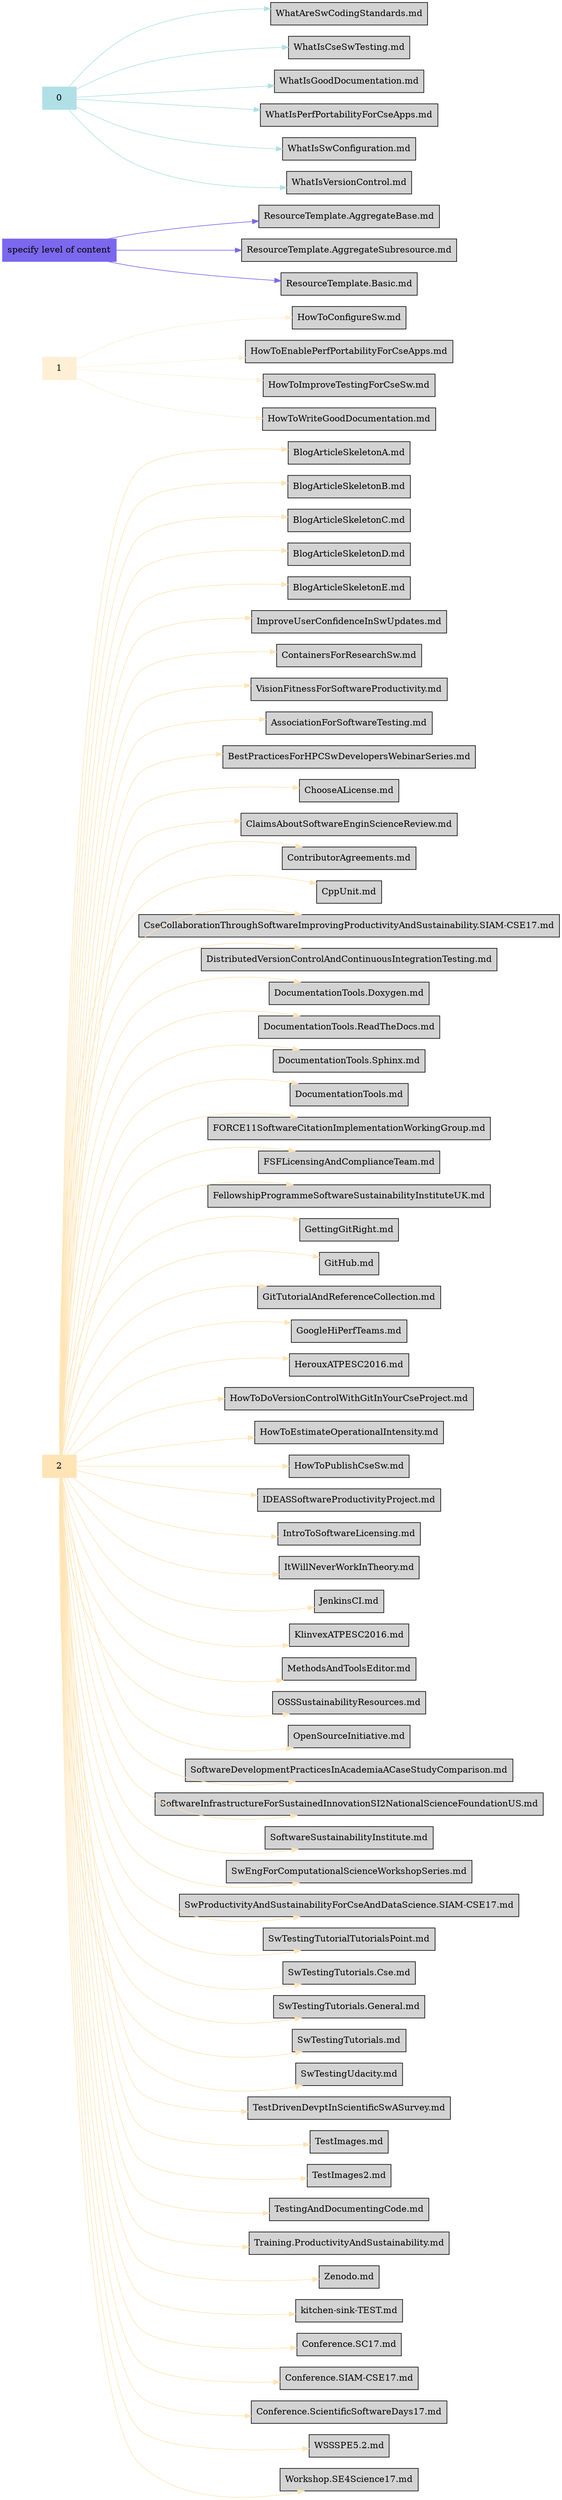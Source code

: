 digraph bettersoftware {
            rankdir = LR;
            ratio = fill;
            node [style=filled];
            node [shape = box];
"2" [color="moccasin"];
"2" ->  "BlogArticleSkeletonA.md" [color="moccasin"];
"2" ->  "BlogArticleSkeletonB.md" [color="moccasin"];
"2" ->  "BlogArticleSkeletonC.md" [color="moccasin"];
"2" ->  "BlogArticleSkeletonD.md" [color="moccasin"];
"2" ->  "BlogArticleSkeletonE.md" [color="moccasin"];
"2" ->  "ImproveUserConfidenceInSwUpdates.md" [color="moccasin"];
"2" ->  "ContainersForResearchSw.md" [color="moccasin"];
"2" ->  "VisionFitnessForSoftwareProductivity.md" [color="moccasin"];
"2" ->  "AssociationForSoftwareTesting.md" [color="moccasin"];
"2" ->  "BestPracticesForHPCSwDevelopersWebinarSeries.md" [color="moccasin"];
"2" ->  "ChooseALicense.md" [color="moccasin"];
"2" ->  "ClaimsAboutSoftwareEnginScienceReview.md" [color="moccasin"];
"2" ->  "ContributorAgreements.md" [color="moccasin"];
"2" ->  "CppUnit.md" [color="moccasin"];
"2" ->  "CseCollaborationThroughSoftwareImprovingProductivityAndSustainability.SIAM-CSE17.md" [color="moccasin"];
"2" ->  "DistributedVersionControlAndContinuousIntegrationTesting.md" [color="moccasin"];
"2" ->  "DocumentationTools.Doxygen.md" [color="moccasin"];
"2" ->  "DocumentationTools.ReadTheDocs.md" [color="moccasin"];
"2" ->  "DocumentationTools.Sphinx.md" [color="moccasin"];
"2" ->  "DocumentationTools.md" [color="moccasin"];
"2" ->  "FORCE11SoftwareCitationImplementationWorkingGroup.md" [color="moccasin"];
"2" ->  "FSFLicensingAndComplianceTeam.md" [color="moccasin"];
"2" ->  "FellowshipProgrammeSoftwareSustainabilityInstituteUK.md" [color="moccasin"];
"2" ->  "GettingGitRight.md" [color="moccasin"];
"2" ->  "GitHub.md" [color="moccasin"];
"2" ->  "GitTutorialAndReferenceCollection.md" [color="moccasin"];
"2" ->  "GoogleHiPerfTeams.md" [color="moccasin"];
"2" ->  "HerouxATPESC2016.md" [color="moccasin"];
"1" [color="papayawhip"];
"1" ->  "HowToConfigureSw.md" [color="papayawhip"];
"2" ->  "HowToDoVersionControlWithGitInYourCseProject.md" [color="moccasin"];
"1" ->  "HowToEnablePerfPortabilityForCseApps.md" [color="papayawhip"];
"2" ->  "HowToEstimateOperationalIntensity.md" [color="moccasin"];
"1" ->  "HowToImproveTestingForCseSw.md" [color="papayawhip"];
"2" ->  "HowToPublishCseSw.md" [color="moccasin"];
"1" ->  "HowToWriteGoodDocumentation.md" [color="papayawhip"];
"2" ->  "IDEASSoftwareProductivityProject.md" [color="moccasin"];
"2" ->  "IntroToSoftwareLicensing.md" [color="moccasin"];
"2" ->  "ItWillNeverWorkInTheory.md" [color="moccasin"];
"2" ->  "JenkinsCI.md" [color="moccasin"];
"2" ->  "KlinvexATPESC2016.md" [color="moccasin"];
"2" ->  "MethodsAndToolsEditor.md" [color="moccasin"];
"2" ->  "OSSSustainabilityResources.md" [color="moccasin"];
"2" ->  "OpenSourceInitiative.md" [color="moccasin"];
"specify level of content" [color="mediumslateblue"];
"specify level of content" ->  "ResourceTemplate.AggregateBase.md" [color="mediumslateblue"];
"specify level of content" ->  "ResourceTemplate.AggregateSubresource.md" [color="mediumslateblue"];
"specify level of content" ->  "ResourceTemplate.Basic.md" [color="mediumslateblue"];
"2" ->  "SoftwareDevelopmentPracticesInAcademiaACaseStudyComparison.md" [color="moccasin"];
"2" ->  "SoftwareInfrastructureForSustainedInnovationSI2NationalScienceFoundationUS.md" [color="moccasin"];
"2" ->  "SoftwareSustainabilityInstitute.md" [color="moccasin"];
"2" ->  "SwEngForComputationalScienceWorkshopSeries.md" [color="moccasin"];
"2" ->  "SwProductivityAndSustainabilityForCseAndDataScience.SIAM-CSE17.md" [color="moccasin"];
"2" ->  "SwTestingTutorialTutorialsPoint.md" [color="moccasin"];
"2" ->  "SwTestingTutorials.Cse.md" [color="moccasin"];
"2" ->  "SwTestingTutorials.General.md" [color="moccasin"];
"2" ->  "SwTestingTutorials.md" [color="moccasin"];
"2" ->  "SwTestingUdacity.md" [color="moccasin"];
"2" ->  "TestDrivenDevptInScientificSwASurvey.md" [color="moccasin"];
"2" ->  "TestImages.md" [color="moccasin"];
"2" ->  "TestImages2.md" [color="moccasin"];
"2" ->  "TestingAndDocumentingCode.md" [color="moccasin"];
"2" ->  "Training.ProductivityAndSustainability.md" [color="moccasin"];
"0" [color="powderblue"];
"0" ->  "WhatAreSwCodingStandards.md" [color="powderblue"];
"0" ->  "WhatIsCseSwTesting.md" [color="powderblue"];
"0" ->  "WhatIsGoodDocumentation.md" [color="powderblue"];
"0" ->  "WhatIsPerfPortabilityForCseApps.md" [color="powderblue"];
"0" ->  "WhatIsSwConfiguration.md" [color="powderblue"];
"0" ->  "WhatIsVersionControl.md" [color="powderblue"];
"2" ->  "Zenodo.md" [color="moccasin"];
"2" ->  "kitchen-sink-TEST.md" [color="moccasin"];
"2" ->  "Conference.SC17.md" [color="moccasin"];
"2" ->  "Conference.SIAM-CSE17.md" [color="moccasin"];
"2" ->  "Conference.ScientificSoftwareDays17.md" [color="moccasin"];
"2" ->  "WSSSPE5.2.md" [color="moccasin"];
"2" ->  "Workshop.SE4Science17.md" [color="moccasin"];
}